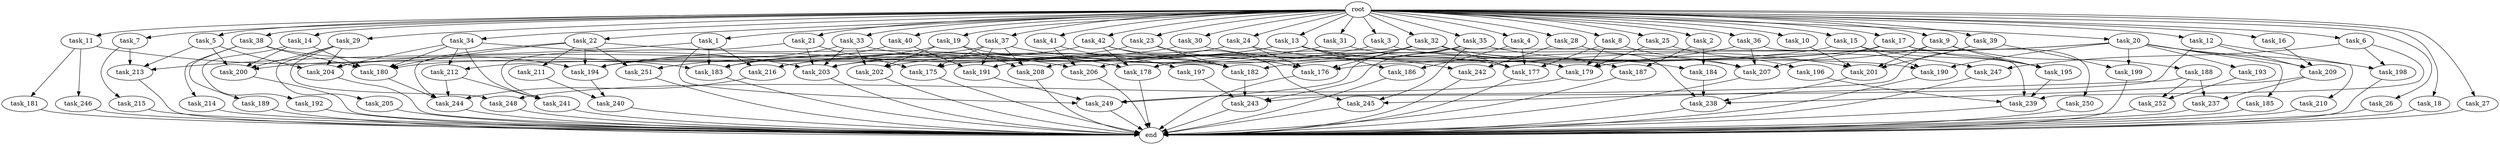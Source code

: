 digraph G {
  task_189 [size="3092376453.120000"];
  task_240 [size="14087492730.880001"];
  task_15 [size="10.240000"];
  task_185 [size="4209067950.080000"];
  task_175 [size="15375982919.680000"];
  task_9 [size="10.240000"];
  task_40 [size="10.240000"];
  task_183 [size="19670950215.680000"];
  task_4 [size="10.240000"];
  task_179 [size="11682311045.120001"];
  task_178 [size="13915694039.040001"];
  task_245 [size="17008070492.160000"];
  task_13 [size="10.240000"];
  task_14 [size="10.240000"];
  task_3 [size="10.240000"];
  task_200 [size="12627203850.240000"];
  task_204 [size="11854109736.960001"];
  task_192 [size="5497558138.880000"];
  task_5 [size="10.240000"];
  task_20 [size="10.240000"];
  task_213 [size="7129645711.360001"];
  task_26 [size="10.240000"];
  task_28 [size="10.240000"];
  task_19 [size="10.240000"];
  task_188 [size="2147483648.000000"];
  task_203 [size="24996709662.720001"];
  task_41 [size="10.240000"];
  task_208 [size="17008070492.160000"];
  task_2 [size="10.240000"];
  task_186 [size="9964324126.719999"];
  task_237 [size="11166914969.600000"];
  task_251 [size="11166914969.600000"];
  task_7 [size="10.240000"];
  task_176 [size="23450521436.160000"];
  task_199 [size="9706626088.960001"];
  task_190 [size="13314398617.600000"];
  task_201 [size="19327352832.000000"];
  task_36 [size="10.240000"];
  task_31 [size="10.240000"];
  task_209 [size="6957847019.520000"];
  task_191 [size="21388937134.080002"];
  task_23 [size="10.240000"];
  task_194 [size="28003186769.920002"];
  task_238 [size="17523466567.680000"];
  task_16 [size="10.240000"];
  task_215 [size="4209067950.080000"];
  task_29 [size="10.240000"];
  task_1 [size="10.240000"];
  task_205 [size="2147483648.000000"];
  task_197 [size="6957847019.520000"];
  task_195 [size="12884901888.000000"];
  task_246 [size="343597383.680000"];
  task_180 [size="20100446945.279999"];
  task_198 [size="11166914969.600000"];
  task_210 [size="1374389534.720000"];
  task_184 [size="10995116277.760000"];
  task_244 [size="21388937134.080002"];
  task_24 [size="10.240000"];
  task_18 [size="10.240000"];
  task_243 [size="12111807774.719999"];
  task_249 [size="20444044328.959999"];
  task_242 [size="10737418240.000000"];
  task_25 [size="10.240000"];
  task_32 [size="10.240000"];
  task_12 [size="10.240000"];
  task_22 [size="10.240000"];
  task_248 [size="10737418240.000000"];
  task_42 [size="10.240000"];
  task_21 [size="10.240000"];
  task_177 [size="15290083573.760000"];
  task_193 [size="4209067950.080000"];
  task_212 [size="1116691496.960000"];
  task_30 [size="10.240000"];
  task_39 [size="10.240000"];
  task_216 [size="14946486190.080000"];
  task_8 [size="10.240000"];
  task_34 [size="10.240000"];
  root [size="0.000000"];
  task_17 [size="10.240000"];
  task_214 [size="3092376453.120000"];
  end [size="0.000000"];
  task_202 [size="18296560680.959999"];
  task_10 [size="10.240000"];
  task_207 [size="22162031247.360001"];
  task_27 [size="10.240000"];
  task_182 [size="14345190768.639999"];
  task_6 [size="10.240000"];
  task_37 [size="10.240000"];
  task_35 [size="10.240000"];
  task_33 [size="10.240000"];
  task_241 [size="12799002542.080000"];
  task_239 [size="24910810316.799999"];
  task_38 [size="10.240000"];
  task_181 [size="343597383.680000"];
  task_196 [size="343597383.680000"];
  task_247 [size="15547781611.520000"];
  task_206 [size="18124761989.119999"];
  task_187 [size="10995116277.760000"];
  task_211 [size="6957847019.520000"];
  task_11 [size="10.240000"];
  task_250 [size="8589934592.000000"];
  task_252 [size="6356551598.080000"];

  task_189 -> end [size="1.000000"];
  task_240 -> end [size="1.000000"];
  task_15 -> task_203 [size="209715200.000000"];
  task_15 -> task_190 [size="209715200.000000"];
  task_15 -> task_195 [size="209715200.000000"];
  task_185 -> end [size="1.000000"];
  task_175 -> end [size="1.000000"];
  task_9 -> task_179 [size="209715200.000000"];
  task_9 -> task_195 [size="209715200.000000"];
  task_9 -> task_188 [size="209715200.000000"];
  task_9 -> task_201 [size="209715200.000000"];
  task_40 -> task_183 [size="838860800.000000"];
  task_40 -> task_191 [size="838860800.000000"];
  task_183 -> end [size="1.000000"];
  task_4 -> task_186 [size="134217728.000000"];
  task_4 -> task_177 [size="134217728.000000"];
  task_179 -> task_248 [size="838860800.000000"];
  task_178 -> end [size="1.000000"];
  task_245 -> end [size="1.000000"];
  task_13 -> task_186 [size="838860800.000000"];
  task_13 -> task_204 [size="838860800.000000"];
  task_13 -> task_242 [size="838860800.000000"];
  task_13 -> task_194 [size="838860800.000000"];
  task_13 -> task_201 [size="838860800.000000"];
  task_14 -> task_180 [size="536870912.000000"];
  task_14 -> task_192 [size="536870912.000000"];
  task_14 -> task_200 [size="536870912.000000"];
  task_3 -> task_203 [size="679477248.000000"];
  task_3 -> task_190 [size="679477248.000000"];
  task_200 -> end [size="1.000000"];
  task_204 -> end [size="1.000000"];
  task_192 -> end [size="1.000000"];
  task_5 -> task_204 [size="75497472.000000"];
  task_5 -> task_200 [size="75497472.000000"];
  task_5 -> task_213 [size="75497472.000000"];
  task_20 -> task_198 [size="411041792.000000"];
  task_20 -> task_209 [size="411041792.000000"];
  task_20 -> task_185 [size="411041792.000000"];
  task_20 -> task_199 [size="411041792.000000"];
  task_20 -> task_190 [size="411041792.000000"];
  task_20 -> task_175 [size="411041792.000000"];
  task_20 -> task_193 [size="411041792.000000"];
  task_20 -> task_206 [size="411041792.000000"];
  task_213 -> end [size="1.000000"];
  task_26 -> end [size="1.000000"];
  task_28 -> task_242 [size="209715200.000000"];
  task_28 -> task_238 [size="209715200.000000"];
  task_19 -> task_178 [size="411041792.000000"];
  task_19 -> task_202 [size="411041792.000000"];
  task_19 -> task_208 [size="411041792.000000"];
  task_19 -> task_251 [size="411041792.000000"];
  task_188 -> task_252 [size="411041792.000000"];
  task_188 -> task_237 [size="411041792.000000"];
  task_188 -> task_245 [size="411041792.000000"];
  task_203 -> end [size="1.000000"];
  task_41 -> task_197 [size="679477248.000000"];
  task_41 -> task_206 [size="679477248.000000"];
  task_208 -> end [size="1.000000"];
  task_2 -> task_184 [size="536870912.000000"];
  task_2 -> task_187 [size="536870912.000000"];
  task_186 -> end [size="1.000000"];
  task_237 -> end [size="1.000000"];
  task_251 -> end [size="1.000000"];
  task_7 -> task_215 [size="411041792.000000"];
  task_7 -> task_213 [size="411041792.000000"];
  task_176 -> end [size="1.000000"];
  task_199 -> end [size="1.000000"];
  task_190 -> end [size="1.000000"];
  task_201 -> task_238 [size="411041792.000000"];
  task_36 -> task_239 [size="75497472.000000"];
  task_36 -> task_207 [size="75497472.000000"];
  task_36 -> task_182 [size="75497472.000000"];
  task_31 -> task_177 [size="411041792.000000"];
  task_31 -> task_216 [size="411041792.000000"];
  task_209 -> task_237 [size="679477248.000000"];
  task_209 -> task_238 [size="679477248.000000"];
  task_191 -> task_249 [size="411041792.000000"];
  task_23 -> task_176 [size="75497472.000000"];
  task_23 -> task_182 [size="75497472.000000"];
  task_23 -> task_194 [size="75497472.000000"];
  task_194 -> task_240 [size="838860800.000000"];
  task_238 -> end [size="1.000000"];
  task_16 -> task_209 [size="134217728.000000"];
  task_215 -> end [size="1.000000"];
  task_29 -> task_204 [size="209715200.000000"];
  task_29 -> task_200 [size="209715200.000000"];
  task_29 -> task_248 [size="209715200.000000"];
  task_29 -> task_205 [size="209715200.000000"];
  task_1 -> task_183 [size="209715200.000000"];
  task_1 -> task_216 [size="209715200.000000"];
  task_1 -> task_249 [size="209715200.000000"];
  task_1 -> task_213 [size="209715200.000000"];
  task_205 -> end [size="1.000000"];
  task_197 -> task_243 [size="75497472.000000"];
  task_195 -> task_239 [size="838860800.000000"];
  task_246 -> end [size="1.000000"];
  task_180 -> task_244 [size="838860800.000000"];
  task_198 -> end [size="1.000000"];
  task_210 -> end [size="1.000000"];
  task_184 -> task_238 [size="411041792.000000"];
  task_244 -> end [size="1.000000"];
  task_24 -> task_176 [size="838860800.000000"];
  task_24 -> task_207 [size="838860800.000000"];
  task_24 -> task_183 [size="838860800.000000"];
  task_24 -> task_216 [size="838860800.000000"];
  task_18 -> end [size="1.000000"];
  task_243 -> end [size="1.000000"];
  task_249 -> end [size="1.000000"];
  task_242 -> end [size="1.000000"];
  task_25 -> task_179 [size="33554432.000000"];
  task_25 -> task_196 [size="33554432.000000"];
  task_32 -> task_178 [size="536870912.000000"];
  task_32 -> task_202 [size="536870912.000000"];
  task_32 -> task_184 [size="536870912.000000"];
  task_32 -> task_176 [size="536870912.000000"];
  task_32 -> task_177 [size="536870912.000000"];
  task_32 -> task_187 [size="536870912.000000"];
  task_12 -> task_209 [size="134217728.000000"];
  task_12 -> task_243 [size="134217728.000000"];
  task_12 -> task_210 [size="134217728.000000"];
  task_22 -> task_211 [size="679477248.000000"];
  task_22 -> task_251 [size="679477248.000000"];
  task_22 -> task_206 [size="679477248.000000"];
  task_22 -> task_244 [size="679477248.000000"];
  task_22 -> task_180 [size="679477248.000000"];
  task_22 -> task_194 [size="679477248.000000"];
  task_248 -> end [size="1.000000"];
  task_42 -> task_178 [size="411041792.000000"];
  task_42 -> task_180 [size="411041792.000000"];
  task_42 -> task_182 [size="411041792.000000"];
  task_42 -> task_245 [size="411041792.000000"];
  task_21 -> task_203 [size="679477248.000000"];
  task_21 -> task_175 [size="679477248.000000"];
  task_21 -> task_241 [size="679477248.000000"];
  task_177 -> end [size="1.000000"];
  task_193 -> task_252 [size="209715200.000000"];
  task_212 -> task_244 [size="536870912.000000"];
  task_212 -> task_241 [size="536870912.000000"];
  task_30 -> task_179 [size="75497472.000000"];
  task_30 -> task_212 [size="75497472.000000"];
  task_39 -> task_201 [size="536870912.000000"];
  task_39 -> task_199 [size="536870912.000000"];
  task_39 -> task_249 [size="536870912.000000"];
  task_216 -> task_244 [size="33554432.000000"];
  task_8 -> task_179 [size="411041792.000000"];
  task_8 -> task_207 [size="411041792.000000"];
  task_8 -> task_177 [size="411041792.000000"];
  task_34 -> task_203 [size="33554432.000000"];
  task_34 -> task_180 [size="33554432.000000"];
  task_34 -> task_204 [size="33554432.000000"];
  task_34 -> task_241 [size="33554432.000000"];
  task_34 -> task_212 [size="33554432.000000"];
  root -> task_39 [size="1.000000"];
  root -> task_26 [size="1.000000"];
  root -> task_8 [size="1.000000"];
  root -> task_34 [size="1.000000"];
  root -> task_28 [size="1.000000"];
  root -> task_15 [size="1.000000"];
  root -> task_2 [size="1.000000"];
  root -> task_17 [size="1.000000"];
  root -> task_9 [size="1.000000"];
  root -> task_6 [size="1.000000"];
  root -> task_40 [size="1.000000"];
  root -> task_10 [size="1.000000"];
  root -> task_27 [size="1.000000"];
  root -> task_7 [size="1.000000"];
  root -> task_4 [size="1.000000"];
  root -> task_24 [size="1.000000"];
  root -> task_25 [size="1.000000"];
  root -> task_18 [size="1.000000"];
  root -> task_33 [size="1.000000"];
  root -> task_35 [size="1.000000"];
  root -> task_13 [size="1.000000"];
  root -> task_31 [size="1.000000"];
  root -> task_14 [size="1.000000"];
  root -> task_1 [size="1.000000"];
  root -> task_23 [size="1.000000"];
  root -> task_11 [size="1.000000"];
  root -> task_3 [size="1.000000"];
  root -> task_37 [size="1.000000"];
  root -> task_20 [size="1.000000"];
  root -> task_29 [size="1.000000"];
  root -> task_32 [size="1.000000"];
  root -> task_5 [size="1.000000"];
  root -> task_12 [size="1.000000"];
  root -> task_38 [size="1.000000"];
  root -> task_22 [size="1.000000"];
  root -> task_19 [size="1.000000"];
  root -> task_41 [size="1.000000"];
  root -> task_36 [size="1.000000"];
  root -> task_21 [size="1.000000"];
  root -> task_16 [size="1.000000"];
  root -> task_42 [size="1.000000"];
  root -> task_30 [size="1.000000"];
  task_17 -> task_250 [size="838860800.000000"];
  task_17 -> task_176 [size="838860800.000000"];
  task_17 -> task_207 [size="838860800.000000"];
  task_17 -> task_208 [size="838860800.000000"];
  task_17 -> task_195 [size="838860800.000000"];
  task_214 -> end [size="1.000000"];
  task_202 -> end [size="1.000000"];
  task_10 -> task_201 [size="301989888.000000"];
  task_207 -> end [size="1.000000"];
  task_27 -> end [size="1.000000"];
  task_182 -> task_243 [size="134217728.000000"];
  task_6 -> task_198 [size="679477248.000000"];
  task_6 -> task_239 [size="679477248.000000"];
  task_6 -> task_247 [size="679477248.000000"];
  task_37 -> task_179 [size="411041792.000000"];
  task_37 -> task_208 [size="411041792.000000"];
  task_37 -> task_191 [size="411041792.000000"];
  task_37 -> task_200 [size="411041792.000000"];
  task_37 -> task_175 [size="411041792.000000"];
  task_35 -> task_243 [size="838860800.000000"];
  task_35 -> task_249 [size="838860800.000000"];
  task_35 -> task_191 [size="838860800.000000"];
  task_35 -> task_245 [size="838860800.000000"];
  task_35 -> task_247 [size="838860800.000000"];
  task_33 -> task_202 [size="838860800.000000"];
  task_33 -> task_203 [size="838860800.000000"];
  task_33 -> task_182 [size="838860800.000000"];
  task_33 -> task_194 [size="838860800.000000"];
  task_241 -> end [size="1.000000"];
  task_239 -> end [size="1.000000"];
  task_38 -> task_180 [size="301989888.000000"];
  task_38 -> task_214 [size="301989888.000000"];
  task_38 -> task_194 [size="301989888.000000"];
  task_38 -> task_189 [size="301989888.000000"];
  task_181 -> end [size="1.000000"];
  task_196 -> task_239 [size="838860800.000000"];
  task_247 -> end [size="1.000000"];
  task_206 -> end [size="1.000000"];
  task_187 -> end [size="1.000000"];
  task_211 -> task_240 [size="536870912.000000"];
  task_11 -> task_181 [size="33554432.000000"];
  task_11 -> task_183 [size="33554432.000000"];
  task_11 -> task_246 [size="33554432.000000"];
  task_250 -> end [size="1.000000"];
  task_252 -> end [size="1.000000"];
}
